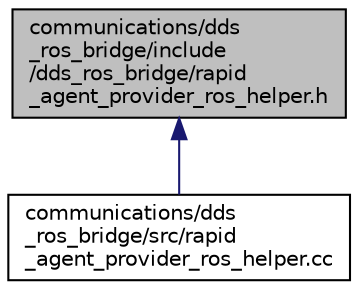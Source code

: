 digraph "communications/dds_ros_bridge/include/dds_ros_bridge/rapid_agent_provider_ros_helper.h"
{
 // LATEX_PDF_SIZE
  edge [fontname="Helvetica",fontsize="10",labelfontname="Helvetica",labelfontsize="10"];
  node [fontname="Helvetica",fontsize="10",shape=record];
  Node1 [label="communications/dds\l_ros_bridge/include\l/dds_ros_bridge/rapid\l_agent_provider_ros_helper.h",height=0.2,width=0.4,color="black", fillcolor="grey75", style="filled", fontcolor="black",tooltip=" "];
  Node1 -> Node2 [dir="back",color="midnightblue",fontsize="10",style="solid",fontname="Helvetica"];
  Node2 [label="communications/dds\l_ros_bridge/src/rapid\l_agent_provider_ros_helper.cc",height=0.2,width=0.4,color="black", fillcolor="white", style="filled",URL="$rapid__agent__provider__ros__helper_8cc.html",tooltip=" "];
}
